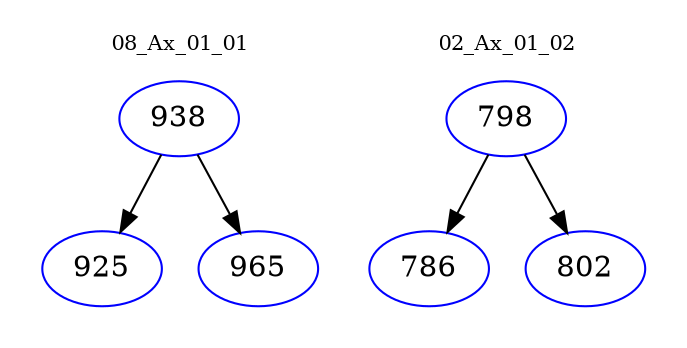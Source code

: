 digraph{
subgraph cluster_0 {
color = white
label = "08_Ax_01_01";
fontsize=10;
T0_938 [label="938", color="blue"]
T0_938 -> T0_925 [color="black"]
T0_925 [label="925", color="blue"]
T0_938 -> T0_965 [color="black"]
T0_965 [label="965", color="blue"]
}
subgraph cluster_1 {
color = white
label = "02_Ax_01_02";
fontsize=10;
T1_798 [label="798", color="blue"]
T1_798 -> T1_786 [color="black"]
T1_786 [label="786", color="blue"]
T1_798 -> T1_802 [color="black"]
T1_802 [label="802", color="blue"]
}
}
